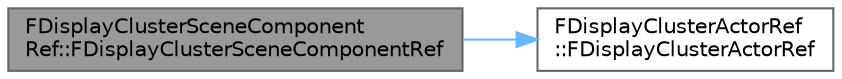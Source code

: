 digraph "FDisplayClusterSceneComponentRef::FDisplayClusterSceneComponentRef"
{
 // INTERACTIVE_SVG=YES
 // LATEX_PDF_SIZE
  bgcolor="transparent";
  edge [fontname=Helvetica,fontsize=10,labelfontname=Helvetica,labelfontsize=10];
  node [fontname=Helvetica,fontsize=10,shape=box,height=0.2,width=0.4];
  rankdir="LR";
  Node1 [id="Node000001",label="FDisplayClusterSceneComponent\lRef::FDisplayClusterSceneComponentRef",height=0.2,width=0.4,color="gray40", fillcolor="grey60", style="filled", fontcolor="black",tooltip=" "];
  Node1 -> Node2 [id="edge1_Node000001_Node000002",color="steelblue1",style="solid",tooltip=" "];
  Node2 [id="Node000002",label="FDisplayClusterActorRef\l::FDisplayClusterActorRef",height=0.2,width=0.4,color="grey40", fillcolor="white", style="filled",URL="$d2/dbd/classFDisplayClusterActorRef.html#a54317062bce46529069ab38039f2c445",tooltip=" "];
}
